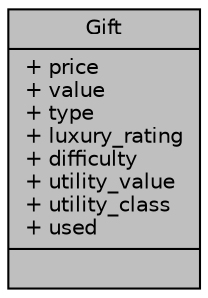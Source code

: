 digraph "Gift"
{
  edge [fontname="Helvetica",fontsize="10",labelfontname="Helvetica",labelfontsize="10"];
  node [fontname="Helvetica",fontsize="10",shape=record];
  Node1 [label="{Gift\n|+ price\l+ value\l+ type\l+ luxury_rating\l+ difficulty\l+ utility_value\l+ utility_class\l+ used\l|}",height=0.2,width=0.4,color="black", fillcolor="grey75", style="filled", fontcolor="black"];
}
